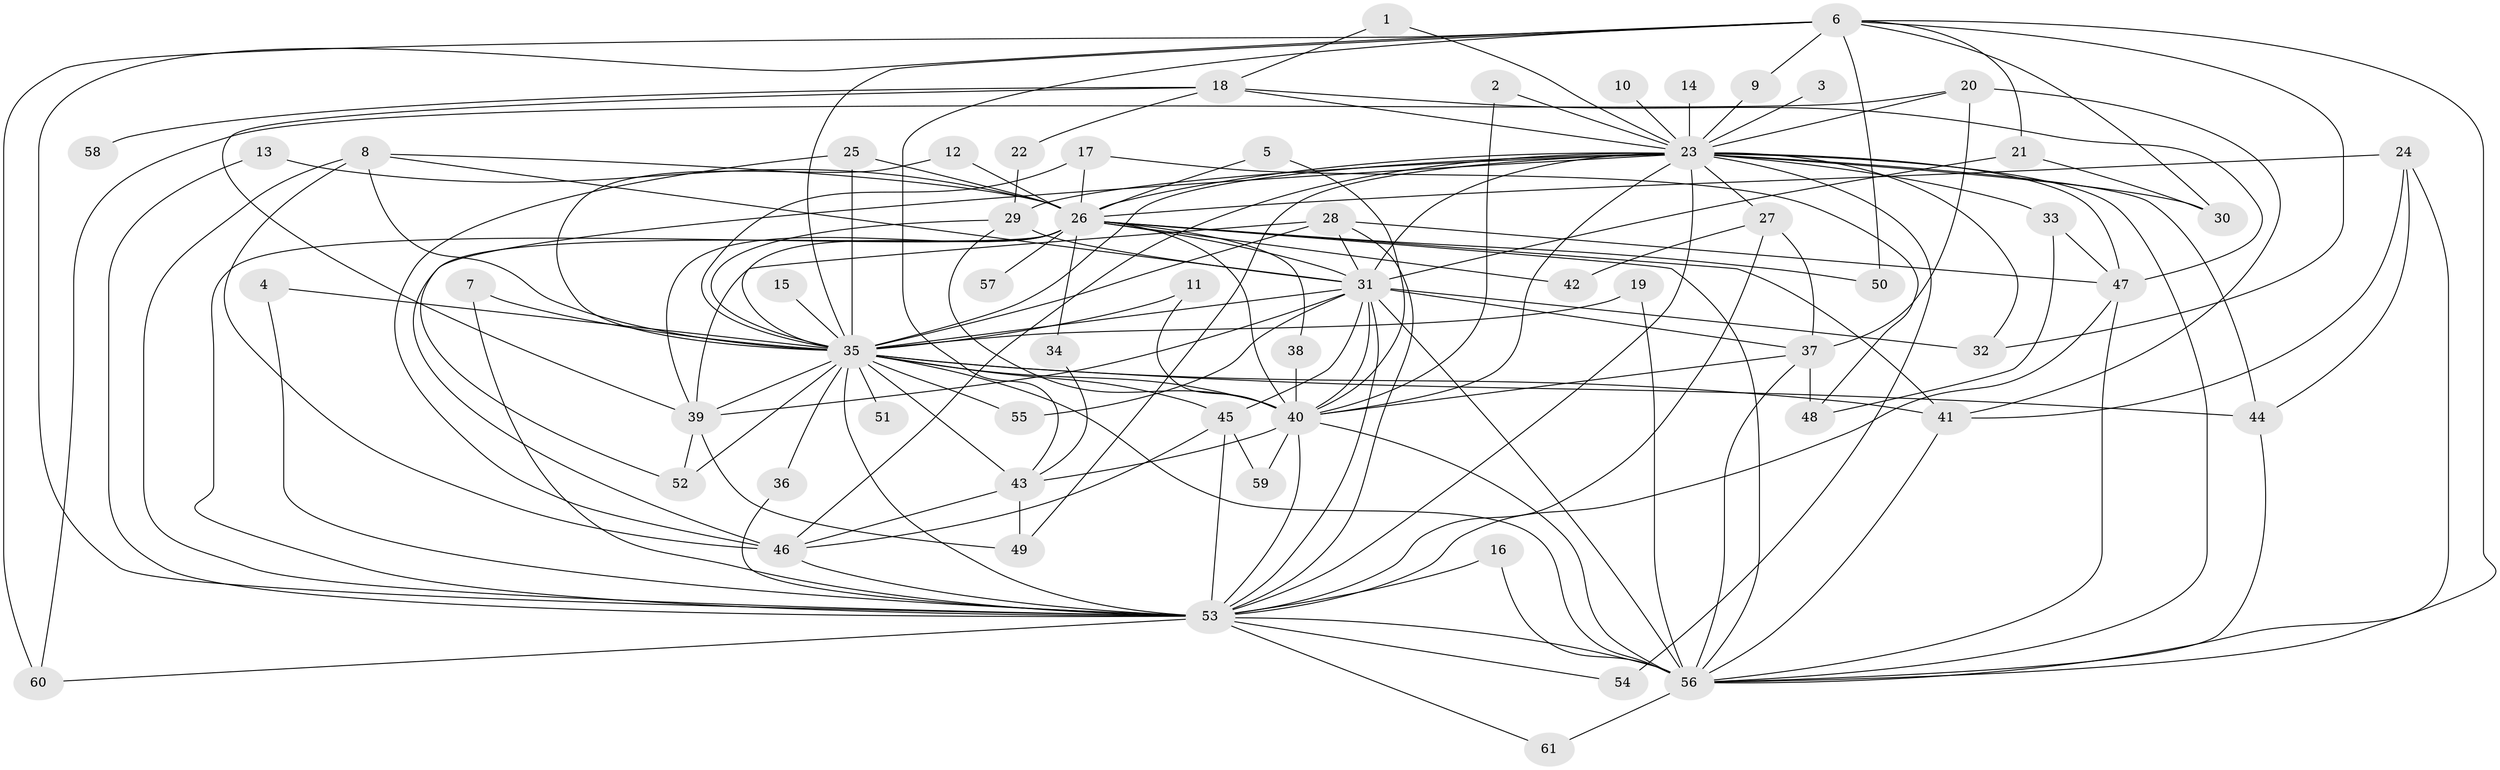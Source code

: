 // original degree distribution, {18: 0.00819672131147541, 15: 0.01639344262295082, 19: 0.01639344262295082, 38: 0.00819672131147541, 16: 0.00819672131147541, 35: 0.00819672131147541, 22: 0.00819672131147541, 28: 0.00819672131147541, 8: 0.00819672131147541, 4: 0.07377049180327869, 5: 0.040983606557377046, 3: 0.20491803278688525, 2: 0.5409836065573771, 6: 0.040983606557377046, 7: 0.00819672131147541}
// Generated by graph-tools (version 1.1) at 2025/49/03/09/25 03:49:33]
// undirected, 61 vertices, 153 edges
graph export_dot {
graph [start="1"]
  node [color=gray90,style=filled];
  1;
  2;
  3;
  4;
  5;
  6;
  7;
  8;
  9;
  10;
  11;
  12;
  13;
  14;
  15;
  16;
  17;
  18;
  19;
  20;
  21;
  22;
  23;
  24;
  25;
  26;
  27;
  28;
  29;
  30;
  31;
  32;
  33;
  34;
  35;
  36;
  37;
  38;
  39;
  40;
  41;
  42;
  43;
  44;
  45;
  46;
  47;
  48;
  49;
  50;
  51;
  52;
  53;
  54;
  55;
  56;
  57;
  58;
  59;
  60;
  61;
  1 -- 18 [weight=1.0];
  1 -- 23 [weight=1.0];
  2 -- 23 [weight=1.0];
  2 -- 40 [weight=1.0];
  3 -- 23 [weight=1.0];
  4 -- 35 [weight=1.0];
  4 -- 53 [weight=1.0];
  5 -- 26 [weight=1.0];
  5 -- 40 [weight=1.0];
  6 -- 9 [weight=1.0];
  6 -- 21 [weight=1.0];
  6 -- 30 [weight=1.0];
  6 -- 32 [weight=1.0];
  6 -- 35 [weight=1.0];
  6 -- 43 [weight=1.0];
  6 -- 50 [weight=1.0];
  6 -- 53 [weight=1.0];
  6 -- 56 [weight=1.0];
  6 -- 60 [weight=1.0];
  7 -- 35 [weight=1.0];
  7 -- 53 [weight=1.0];
  8 -- 26 [weight=1.0];
  8 -- 31 [weight=1.0];
  8 -- 35 [weight=1.0];
  8 -- 46 [weight=1.0];
  8 -- 53 [weight=1.0];
  9 -- 23 [weight=1.0];
  10 -- 23 [weight=1.0];
  11 -- 35 [weight=1.0];
  11 -- 40 [weight=1.0];
  12 -- 26 [weight=1.0];
  12 -- 35 [weight=1.0];
  13 -- 26 [weight=1.0];
  13 -- 53 [weight=1.0];
  14 -- 23 [weight=2.0];
  15 -- 35 [weight=1.0];
  16 -- 53 [weight=1.0];
  16 -- 56 [weight=2.0];
  17 -- 26 [weight=1.0];
  17 -- 35 [weight=1.0];
  17 -- 48 [weight=1.0];
  18 -- 22 [weight=1.0];
  18 -- 23 [weight=1.0];
  18 -- 39 [weight=1.0];
  18 -- 47 [weight=1.0];
  18 -- 58 [weight=1.0];
  19 -- 35 [weight=1.0];
  19 -- 56 [weight=1.0];
  20 -- 23 [weight=1.0];
  20 -- 37 [weight=1.0];
  20 -- 41 [weight=1.0];
  20 -- 60 [weight=1.0];
  21 -- 30 [weight=1.0];
  21 -- 31 [weight=1.0];
  22 -- 29 [weight=1.0];
  23 -- 26 [weight=2.0];
  23 -- 27 [weight=1.0];
  23 -- 29 [weight=1.0];
  23 -- 30 [weight=1.0];
  23 -- 31 [weight=1.0];
  23 -- 32 [weight=1.0];
  23 -- 33 [weight=1.0];
  23 -- 35 [weight=1.0];
  23 -- 40 [weight=1.0];
  23 -- 44 [weight=1.0];
  23 -- 46 [weight=1.0];
  23 -- 47 [weight=1.0];
  23 -- 49 [weight=1.0];
  23 -- 52 [weight=1.0];
  23 -- 53 [weight=2.0];
  23 -- 54 [weight=2.0];
  23 -- 56 [weight=3.0];
  24 -- 26 [weight=1.0];
  24 -- 41 [weight=1.0];
  24 -- 44 [weight=1.0];
  24 -- 56 [weight=1.0];
  25 -- 26 [weight=1.0];
  25 -- 35 [weight=1.0];
  25 -- 46 [weight=1.0];
  26 -- 31 [weight=3.0];
  26 -- 34 [weight=1.0];
  26 -- 35 [weight=3.0];
  26 -- 38 [weight=1.0];
  26 -- 39 [weight=1.0];
  26 -- 40 [weight=4.0];
  26 -- 41 [weight=2.0];
  26 -- 42 [weight=2.0];
  26 -- 46 [weight=2.0];
  26 -- 50 [weight=1.0];
  26 -- 53 [weight=4.0];
  26 -- 56 [weight=4.0];
  26 -- 57 [weight=2.0];
  27 -- 37 [weight=1.0];
  27 -- 42 [weight=1.0];
  27 -- 53 [weight=1.0];
  28 -- 31 [weight=1.0];
  28 -- 35 [weight=1.0];
  28 -- 39 [weight=1.0];
  28 -- 47 [weight=1.0];
  28 -- 53 [weight=1.0];
  29 -- 31 [weight=1.0];
  29 -- 35 [weight=1.0];
  29 -- 40 [weight=1.0];
  31 -- 32 [weight=1.0];
  31 -- 35 [weight=1.0];
  31 -- 37 [weight=1.0];
  31 -- 39 [weight=1.0];
  31 -- 40 [weight=1.0];
  31 -- 45 [weight=1.0];
  31 -- 53 [weight=2.0];
  31 -- 55 [weight=1.0];
  31 -- 56 [weight=2.0];
  33 -- 47 [weight=1.0];
  33 -- 48 [weight=1.0];
  34 -- 43 [weight=1.0];
  35 -- 36 [weight=1.0];
  35 -- 39 [weight=1.0];
  35 -- 40 [weight=1.0];
  35 -- 41 [weight=1.0];
  35 -- 43 [weight=2.0];
  35 -- 44 [weight=2.0];
  35 -- 45 [weight=1.0];
  35 -- 51 [weight=2.0];
  35 -- 52 [weight=1.0];
  35 -- 53 [weight=3.0];
  35 -- 55 [weight=2.0];
  35 -- 56 [weight=2.0];
  36 -- 53 [weight=1.0];
  37 -- 40 [weight=1.0];
  37 -- 48 [weight=1.0];
  37 -- 56 [weight=1.0];
  38 -- 40 [weight=1.0];
  39 -- 49 [weight=1.0];
  39 -- 52 [weight=1.0];
  40 -- 43 [weight=1.0];
  40 -- 53 [weight=2.0];
  40 -- 56 [weight=2.0];
  40 -- 59 [weight=1.0];
  41 -- 56 [weight=1.0];
  43 -- 46 [weight=1.0];
  43 -- 49 [weight=1.0];
  44 -- 56 [weight=1.0];
  45 -- 46 [weight=1.0];
  45 -- 53 [weight=2.0];
  45 -- 59 [weight=1.0];
  46 -- 53 [weight=1.0];
  47 -- 53 [weight=1.0];
  47 -- 56 [weight=1.0];
  53 -- 54 [weight=1.0];
  53 -- 56 [weight=4.0];
  53 -- 60 [weight=1.0];
  53 -- 61 [weight=1.0];
  56 -- 61 [weight=1.0];
}
